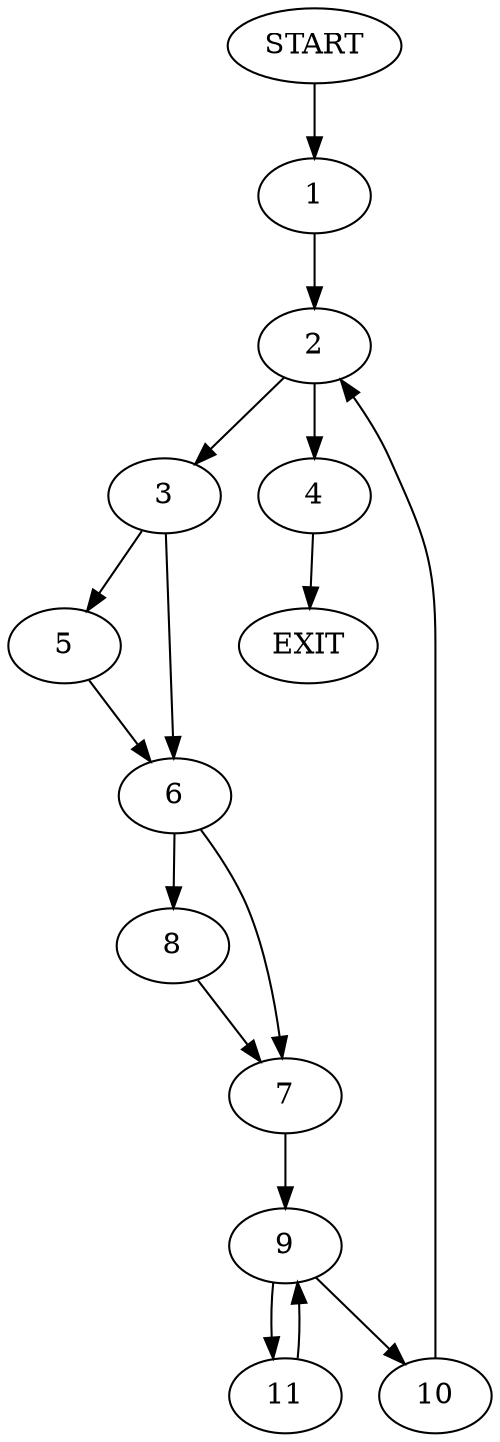 digraph {
0 [label="START"]
12 [label="EXIT"]
0 -> 1
1 -> 2
2 -> 3
2 -> 4
4 -> 12
3 -> 5
3 -> 6
6 -> 7
6 -> 8
5 -> 6
8 -> 7
7 -> 9
9 -> 10
9 -> 11
10 -> 2
11 -> 9
}
